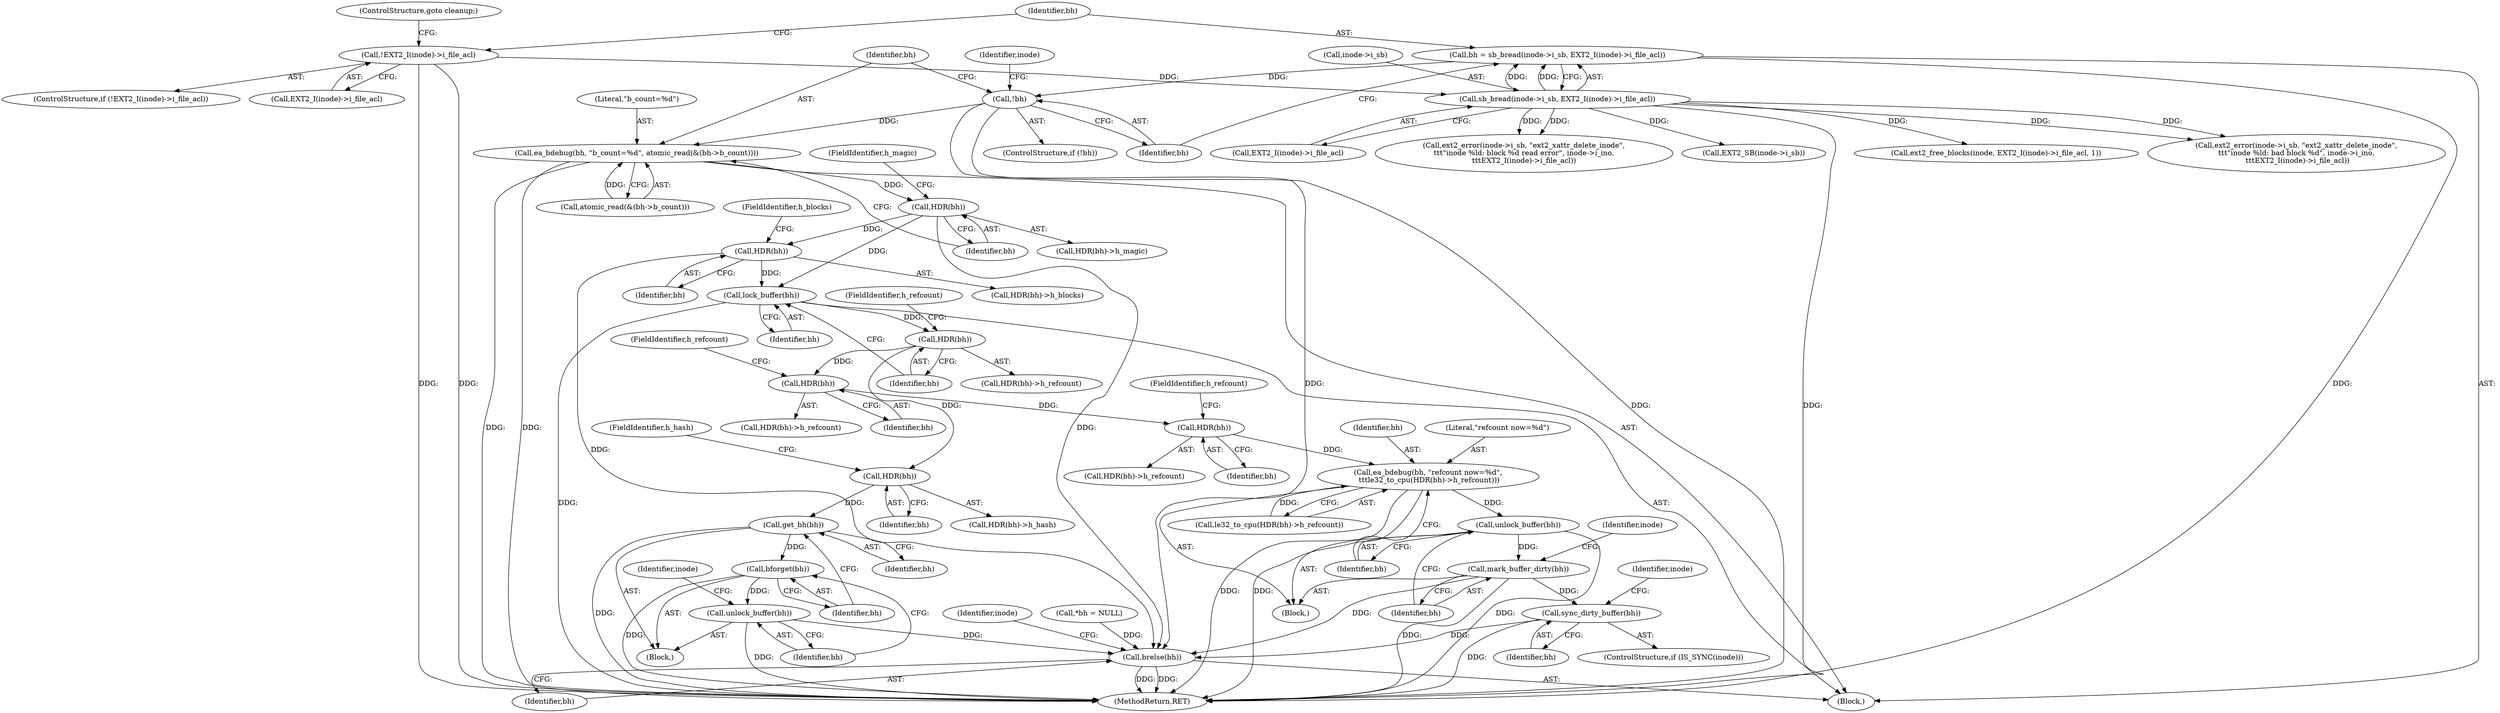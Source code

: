 digraph "0_linux_be0726d33cb8f411945884664924bed3cb8c70ee_6@API" {
"1000121" [label="(Call,bh = sb_bread(inode->i_sb, EXT2_I(inode)->i_file_acl))"];
"1000123" [label="(Call,sb_bread(inode->i_sb, EXT2_I(inode)->i_file_acl))"];
"1000115" [label="(Call,!EXT2_I(inode)->i_file_acl)"];
"1000132" [label="(Call,!bh)"];
"1000149" [label="(Call,ea_bdebug(bh, \"b_count=%d\", atomic_read(&(bh->b_count))))"];
"1000161" [label="(Call,HDR(bh))"];
"1000168" [label="(Call,HDR(bh))"];
"1000188" [label="(Call,lock_buffer(bh))"];
"1000193" [label="(Call,HDR(bh))"];
"1000204" [label="(Call,HDR(bh))"];
"1000225" [label="(Call,get_bh(bh))"];
"1000227" [label="(Call,bforget(bh))"];
"1000229" [label="(Call,unlock_buffer(bh))"];
"1000268" [label="(Call,brelse(bh))"];
"1000236" [label="(Call,HDR(bh))"];
"1000246" [label="(Call,HDR(bh))"];
"1000241" [label="(Call,ea_bdebug(bh, \"refcount now=%d\",\n \t\t\tle32_to_cpu(HDR(bh)->h_refcount)))"];
"1000249" [label="(Call,unlock_buffer(bh))"];
"1000251" [label="(Call,mark_buffer_dirty(bh))"];
"1000256" [label="(Call,sync_dirty_buffer(bh))"];
"1000209" [label="(Call,EXT2_SB(inode->i_sb))"];
"1000227" [label="(Call,bforget(bh))"];
"1000133" [label="(Identifier,bh)"];
"1000116" [label="(Call,EXT2_I(inode)->i_file_acl)"];
"1000204" [label="(Call,HDR(bh))"];
"1000161" [label="(Call,HDR(bh))"];
"1000124" [label="(Call,inode->i_sb)"];
"1000255" [label="(Identifier,inode)"];
"1000194" [label="(Identifier,bh)"];
"1000241" [label="(Call,ea_bdebug(bh, \"refcount now=%d\",\n \t\t\tle32_to_cpu(HDR(bh)->h_refcount)))"];
"1000192" [label="(Call,HDR(bh)->h_refcount)"];
"1000226" [label="(Identifier,bh)"];
"1000114" [label="(ControlStructure,if (!EXT2_I(inode)->i_file_acl))"];
"1000137" [label="(Identifier,inode)"];
"1000168" [label="(Call,HDR(bh))"];
"1000150" [label="(Identifier,bh)"];
"1000218" [label="(Call,ext2_free_blocks(inode, EXT2_I(inode)->i_file_acl, 1))"];
"1000252" [label="(Identifier,bh)"];
"1000123" [label="(Call,sb_bread(inode->i_sb, EXT2_I(inode)->i_file_acl))"];
"1000195" [label="(FieldIdentifier,h_refcount)"];
"1000203" [label="(Call,HDR(bh)->h_hash)"];
"1000264" [label="(Identifier,inode)"];
"1000152" [label="(Call,atomic_read(&(bh->b_count)))"];
"1000253" [label="(ControlStructure,if (IS_SYNC(inode)))"];
"1000115" [label="(Call,!EXT2_I(inode)->i_file_acl)"];
"1000247" [label="(Identifier,bh)"];
"1000174" [label="(Call,ext2_error(inode->i_sb, \"ext2_xattr_delete_inode\",\n\t\t\t\"inode %ld: bad block %d\", inode->i_ino,\n \t\t\tEXT2_I(inode)->i_file_acl))"];
"1000230" [label="(Identifier,bh)"];
"1000257" [label="(Identifier,bh)"];
"1000198" [label="(Block,)"];
"1000120" [label="(ControlStructure,goto cleanup;)"];
"1000251" [label="(Call,mark_buffer_dirty(bh))"];
"1000105" [label="(Call,*bh = NULL)"];
"1000162" [label="(Identifier,bh)"];
"1000269" [label="(Identifier,bh)"];
"1000256" [label="(Call,sync_dirty_buffer(bh))"];
"1000250" [label="(Identifier,bh)"];
"1000127" [label="(Call,EXT2_I(inode)->i_file_acl)"];
"1000229" [label="(Call,unlock_buffer(bh))"];
"1000205" [label="(Identifier,bh)"];
"1000248" [label="(FieldIdentifier,h_refcount)"];
"1000259" [label="(Identifier,inode)"];
"1000236" [label="(Call,HDR(bh))"];
"1000244" [label="(Call,le32_to_cpu(HDR(bh)->h_refcount))"];
"1000189" [label="(Identifier,bh)"];
"1000249" [label="(Call,unlock_buffer(bh))"];
"1000135" [label="(Call,ext2_error(inode->i_sb, \"ext2_xattr_delete_inode\",\n\t\t\t\"inode %ld: block %d read error\", inode->i_ino,\n\t\t\tEXT2_I(inode)->i_file_acl))"];
"1000103" [label="(Block,)"];
"1000170" [label="(FieldIdentifier,h_blocks)"];
"1000121" [label="(Call,bh = sb_bread(inode->i_sb, EXT2_I(inode)->i_file_acl))"];
"1000235" [label="(Call,HDR(bh)->h_refcount)"];
"1000245" [label="(Call,HDR(bh)->h_refcount)"];
"1000242" [label="(Identifier,bh)"];
"1000237" [label="(Identifier,bh)"];
"1000206" [label="(FieldIdentifier,h_hash)"];
"1000228" [label="(Identifier,bh)"];
"1000149" [label="(Call,ea_bdebug(bh, \"b_count=%d\", atomic_read(&(bh->b_count))))"];
"1000163" [label="(FieldIdentifier,h_magic)"];
"1000238" [label="(FieldIdentifier,h_refcount)"];
"1000132" [label="(Call,!bh)"];
"1000232" [label="(Block,)"];
"1000268" [label="(Call,brelse(bh))"];
"1000243" [label="(Literal,\"refcount now=%d\")"];
"1000122" [label="(Identifier,bh)"];
"1000225" [label="(Call,get_bh(bh))"];
"1000188" [label="(Call,lock_buffer(bh))"];
"1000160" [label="(Call,HDR(bh)->h_magic)"];
"1000246" [label="(Call,HDR(bh))"];
"1000193" [label="(Call,HDR(bh))"];
"1000131" [label="(ControlStructure,if (!bh))"];
"1000167" [label="(Call,HDR(bh)->h_blocks)"];
"1000151" [label="(Literal,\"b_count=%d\")"];
"1000276" [label="(MethodReturn,RET)"];
"1000274" [label="(Identifier,inode)"];
"1000169" [label="(Identifier,bh)"];
"1000121" -> "1000103"  [label="AST: "];
"1000121" -> "1000123"  [label="CFG: "];
"1000122" -> "1000121"  [label="AST: "];
"1000123" -> "1000121"  [label="AST: "];
"1000133" -> "1000121"  [label="CFG: "];
"1000121" -> "1000276"  [label="DDG: "];
"1000123" -> "1000121"  [label="DDG: "];
"1000123" -> "1000121"  [label="DDG: "];
"1000121" -> "1000132"  [label="DDG: "];
"1000123" -> "1000127"  [label="CFG: "];
"1000124" -> "1000123"  [label="AST: "];
"1000127" -> "1000123"  [label="AST: "];
"1000123" -> "1000276"  [label="DDG: "];
"1000115" -> "1000123"  [label="DDG: "];
"1000123" -> "1000135"  [label="DDG: "];
"1000123" -> "1000135"  [label="DDG: "];
"1000123" -> "1000174"  [label="DDG: "];
"1000123" -> "1000174"  [label="DDG: "];
"1000123" -> "1000209"  [label="DDG: "];
"1000123" -> "1000218"  [label="DDG: "];
"1000115" -> "1000114"  [label="AST: "];
"1000115" -> "1000116"  [label="CFG: "];
"1000116" -> "1000115"  [label="AST: "];
"1000120" -> "1000115"  [label="CFG: "];
"1000122" -> "1000115"  [label="CFG: "];
"1000115" -> "1000276"  [label="DDG: "];
"1000115" -> "1000276"  [label="DDG: "];
"1000132" -> "1000131"  [label="AST: "];
"1000132" -> "1000133"  [label="CFG: "];
"1000133" -> "1000132"  [label="AST: "];
"1000137" -> "1000132"  [label="CFG: "];
"1000150" -> "1000132"  [label="CFG: "];
"1000132" -> "1000276"  [label="DDG: "];
"1000132" -> "1000149"  [label="DDG: "];
"1000132" -> "1000268"  [label="DDG: "];
"1000149" -> "1000103"  [label="AST: "];
"1000149" -> "1000152"  [label="CFG: "];
"1000150" -> "1000149"  [label="AST: "];
"1000151" -> "1000149"  [label="AST: "];
"1000152" -> "1000149"  [label="AST: "];
"1000162" -> "1000149"  [label="CFG: "];
"1000149" -> "1000276"  [label="DDG: "];
"1000149" -> "1000276"  [label="DDG: "];
"1000152" -> "1000149"  [label="DDG: "];
"1000149" -> "1000161"  [label="DDG: "];
"1000161" -> "1000160"  [label="AST: "];
"1000161" -> "1000162"  [label="CFG: "];
"1000162" -> "1000161"  [label="AST: "];
"1000163" -> "1000161"  [label="CFG: "];
"1000161" -> "1000168"  [label="DDG: "];
"1000161" -> "1000188"  [label="DDG: "];
"1000161" -> "1000268"  [label="DDG: "];
"1000168" -> "1000167"  [label="AST: "];
"1000168" -> "1000169"  [label="CFG: "];
"1000169" -> "1000168"  [label="AST: "];
"1000170" -> "1000168"  [label="CFG: "];
"1000168" -> "1000188"  [label="DDG: "];
"1000168" -> "1000268"  [label="DDG: "];
"1000188" -> "1000103"  [label="AST: "];
"1000188" -> "1000189"  [label="CFG: "];
"1000189" -> "1000188"  [label="AST: "];
"1000194" -> "1000188"  [label="CFG: "];
"1000188" -> "1000276"  [label="DDG: "];
"1000188" -> "1000193"  [label="DDG: "];
"1000193" -> "1000192"  [label="AST: "];
"1000193" -> "1000194"  [label="CFG: "];
"1000194" -> "1000193"  [label="AST: "];
"1000195" -> "1000193"  [label="CFG: "];
"1000193" -> "1000204"  [label="DDG: "];
"1000193" -> "1000236"  [label="DDG: "];
"1000204" -> "1000203"  [label="AST: "];
"1000204" -> "1000205"  [label="CFG: "];
"1000205" -> "1000204"  [label="AST: "];
"1000206" -> "1000204"  [label="CFG: "];
"1000204" -> "1000225"  [label="DDG: "];
"1000225" -> "1000198"  [label="AST: "];
"1000225" -> "1000226"  [label="CFG: "];
"1000226" -> "1000225"  [label="AST: "];
"1000228" -> "1000225"  [label="CFG: "];
"1000225" -> "1000276"  [label="DDG: "];
"1000225" -> "1000227"  [label="DDG: "];
"1000227" -> "1000198"  [label="AST: "];
"1000227" -> "1000228"  [label="CFG: "];
"1000228" -> "1000227"  [label="AST: "];
"1000230" -> "1000227"  [label="CFG: "];
"1000227" -> "1000276"  [label="DDG: "];
"1000227" -> "1000229"  [label="DDG: "];
"1000229" -> "1000198"  [label="AST: "];
"1000229" -> "1000230"  [label="CFG: "];
"1000230" -> "1000229"  [label="AST: "];
"1000264" -> "1000229"  [label="CFG: "];
"1000229" -> "1000276"  [label="DDG: "];
"1000229" -> "1000268"  [label="DDG: "];
"1000268" -> "1000103"  [label="AST: "];
"1000268" -> "1000269"  [label="CFG: "];
"1000269" -> "1000268"  [label="AST: "];
"1000274" -> "1000268"  [label="CFG: "];
"1000268" -> "1000276"  [label="DDG: "];
"1000268" -> "1000276"  [label="DDG: "];
"1000251" -> "1000268"  [label="DDG: "];
"1000256" -> "1000268"  [label="DDG: "];
"1000105" -> "1000268"  [label="DDG: "];
"1000236" -> "1000235"  [label="AST: "];
"1000236" -> "1000237"  [label="CFG: "];
"1000237" -> "1000236"  [label="AST: "];
"1000238" -> "1000236"  [label="CFG: "];
"1000236" -> "1000246"  [label="DDG: "];
"1000246" -> "1000245"  [label="AST: "];
"1000246" -> "1000247"  [label="CFG: "];
"1000247" -> "1000246"  [label="AST: "];
"1000248" -> "1000246"  [label="CFG: "];
"1000246" -> "1000241"  [label="DDG: "];
"1000241" -> "1000232"  [label="AST: "];
"1000241" -> "1000244"  [label="CFG: "];
"1000242" -> "1000241"  [label="AST: "];
"1000243" -> "1000241"  [label="AST: "];
"1000244" -> "1000241"  [label="AST: "];
"1000250" -> "1000241"  [label="CFG: "];
"1000241" -> "1000276"  [label="DDG: "];
"1000241" -> "1000276"  [label="DDG: "];
"1000244" -> "1000241"  [label="DDG: "];
"1000241" -> "1000249"  [label="DDG: "];
"1000249" -> "1000232"  [label="AST: "];
"1000249" -> "1000250"  [label="CFG: "];
"1000250" -> "1000249"  [label="AST: "];
"1000252" -> "1000249"  [label="CFG: "];
"1000249" -> "1000276"  [label="DDG: "];
"1000249" -> "1000251"  [label="DDG: "];
"1000251" -> "1000232"  [label="AST: "];
"1000251" -> "1000252"  [label="CFG: "];
"1000252" -> "1000251"  [label="AST: "];
"1000255" -> "1000251"  [label="CFG: "];
"1000251" -> "1000276"  [label="DDG: "];
"1000251" -> "1000256"  [label="DDG: "];
"1000256" -> "1000253"  [label="AST: "];
"1000256" -> "1000257"  [label="CFG: "];
"1000257" -> "1000256"  [label="AST: "];
"1000259" -> "1000256"  [label="CFG: "];
"1000256" -> "1000276"  [label="DDG: "];
}
